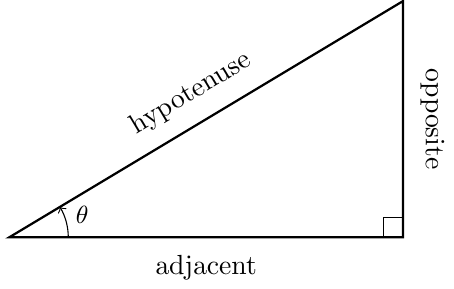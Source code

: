 \documentclass{standalone}
\usepackage{tikz}

\begin{document}
\begin{tikzpicture}
	\coordinate (O) at (0,0);
	\coordinate (A) at (5,0);
	\coordinate (B) at (5,3);
	\draw [thick] (O)--(A)--(B)--cycle;

	\path (O) -- (A) node[sloped,midway,below=0.1cm] {adjacent};
	\path (O) -- (B) node[sloped,midway,above=0.1cm] {hypotenuse};
	\path (B) -- (A) node[sloped,midway,above=0.1cm] {opposite};

    \draw[->] (0.75,0) arc (0:30.964:0.75);
    \node[label={[label distance=0.6cm]4:\small\(\theta\)}] at (O) {};
    \draw (5,0.25) -- (4.75,0.25) -- (4.75,0);
\end{tikzpicture}
\end{document}
